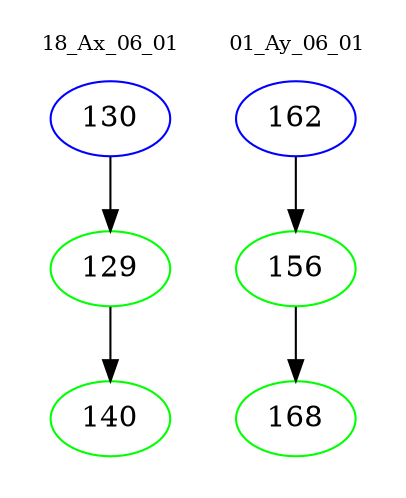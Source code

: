 digraph{
subgraph cluster_0 {
color = white
label = "18_Ax_06_01";
fontsize=10;
T0_130 [label="130", color="blue"]
T0_130 -> T0_129 [color="black"]
T0_129 [label="129", color="green"]
T0_129 -> T0_140 [color="black"]
T0_140 [label="140", color="green"]
}
subgraph cluster_1 {
color = white
label = "01_Ay_06_01";
fontsize=10;
T1_162 [label="162", color="blue"]
T1_162 -> T1_156 [color="black"]
T1_156 [label="156", color="green"]
T1_156 -> T1_168 [color="black"]
T1_168 [label="168", color="green"]
}
}
